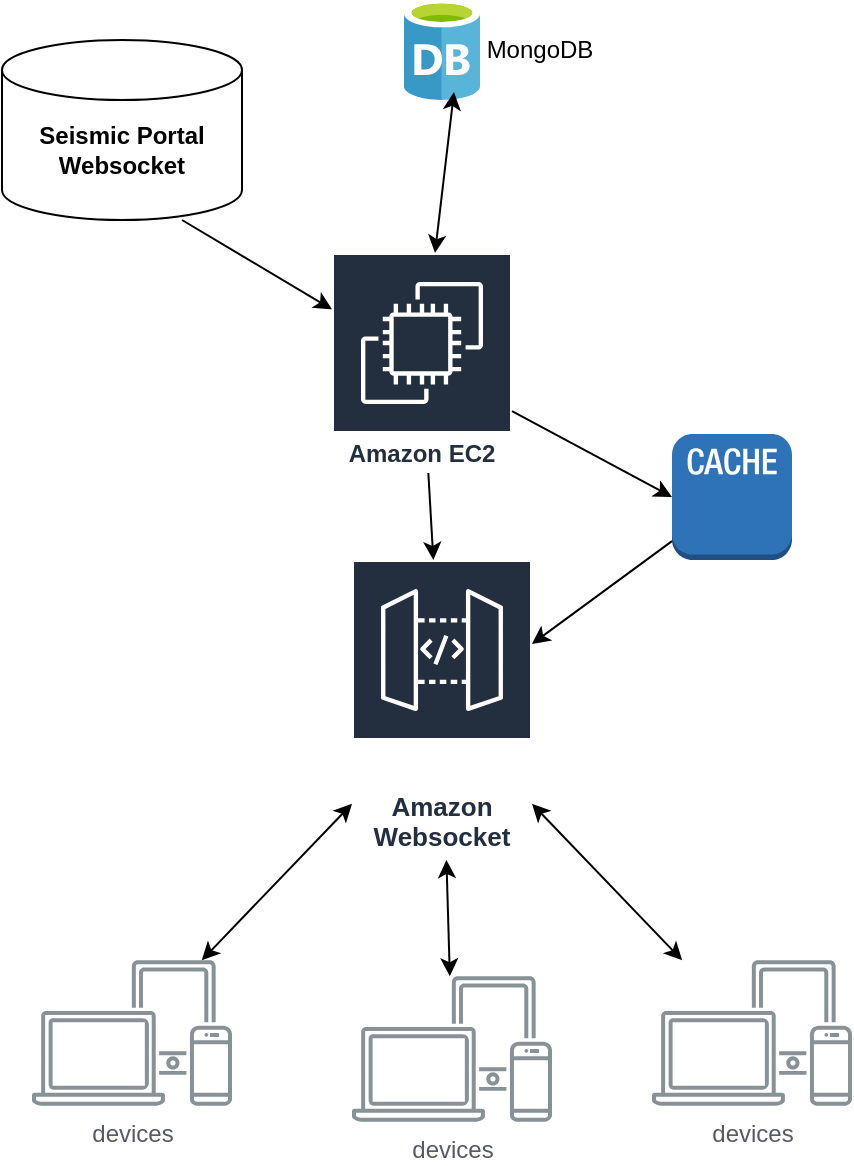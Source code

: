 <mxfile version="24.7.17">
  <diagram name="Page-1" id="s17lgN-0oV2VLJC-S6ED">
    <mxGraphModel dx="1098" dy="988" grid="1" gridSize="10" guides="1" tooltips="1" connect="1" arrows="1" fold="1" page="1" pageScale="1" pageWidth="850" pageHeight="1100" math="0" shadow="0">
      <root>
        <mxCell id="0" />
        <mxCell id="1" parent="0" />
        <mxCell id="944M1i3FmW2tQaYwmYuU-10" value="" style="shape=cylinder3;whiteSpace=wrap;html=1;boundedLbl=1;backgroundOutline=1;size=15;" vertex="1" parent="1">
          <mxGeometry x="225" y="150" width="120" height="90" as="geometry" />
        </mxCell>
        <mxCell id="0oPtjdwVl4P3kXMyfJvJ-4" value="&lt;font style=&quot;font-size: 12px;&quot;&gt;Amazon EC2&lt;/font&gt;" style="sketch=0;outlineConnect=0;fontColor=#232F3E;gradientColor=none;strokeColor=#ffffff;fillColor=#232F3E;dashed=0;verticalLabelPosition=middle;verticalAlign=bottom;align=center;html=1;whiteSpace=wrap;fontSize=10;fontStyle=1;spacing=3;shape=mxgraph.aws4.productIcon;prIcon=mxgraph.aws4.ec2;" parent="1" vertex="1">
          <mxGeometry x="390" y="256.5" width="90" height="110" as="geometry" />
        </mxCell>
        <mxCell id="0oPtjdwVl4P3kXMyfJvJ-2" value="&lt;b&gt;Seismic Portal Websocket&lt;/b&gt;" style="text;html=1;align=center;verticalAlign=middle;whiteSpace=wrap;rounded=0;" parent="1" vertex="1">
          <mxGeometry x="240" y="190" width="90" height="30" as="geometry" />
        </mxCell>
        <mxCell id="0oPtjdwVl4P3kXMyfJvJ-6" value="" style="image;sketch=0;aspect=fixed;html=1;points=[];align=center;fontSize=12;image=img/lib/mscae/Database_General.svg;" parent="1" vertex="1">
          <mxGeometry x="426" y="130" width="38" height="50" as="geometry" />
        </mxCell>
        <mxCell id="0oPtjdwVl4P3kXMyfJvJ-8" value="devices" style="sketch=0;outlineConnect=0;gradientColor=none;fontColor=#545B64;strokeColor=none;fillColor=#879196;dashed=0;verticalLabelPosition=bottom;verticalAlign=top;align=center;html=1;fontSize=12;fontStyle=0;aspect=fixed;shape=mxgraph.aws4.illustration_devices;pointerEvents=1" parent="1" vertex="1">
          <mxGeometry x="240" y="610" width="100" height="73" as="geometry" />
        </mxCell>
        <mxCell id="0oPtjdwVl4P3kXMyfJvJ-9" value="&lt;font style=&quot;font-size: 13px;&quot;&gt;Amazon Websocket&lt;br&gt;&lt;/font&gt;" style="sketch=0;outlineConnect=0;fontColor=#232F3E;gradientColor=none;strokeColor=#ffffff;fillColor=#232F3E;dashed=0;verticalLabelPosition=middle;verticalAlign=bottom;align=center;html=1;whiteSpace=wrap;fontSize=10;fontStyle=1;spacing=3;shape=mxgraph.aws4.productIcon;prIcon=mxgraph.aws4.api_gateway;" parent="1" vertex="1">
          <mxGeometry x="400" y="410" width="90" height="150" as="geometry" />
        </mxCell>
        <mxCell id="0oPtjdwVl4P3kXMyfJvJ-11" value="" style="endArrow=classic;html=1;rounded=0;" parent="1" source="0oPtjdwVl4P3kXMyfJvJ-4" target="0oPtjdwVl4P3kXMyfJvJ-9" edge="1">
          <mxGeometry width="50" height="50" relative="1" as="geometry">
            <mxPoint x="180" y="80" as="sourcePoint" />
            <mxPoint x="500" y="470" as="targetPoint" />
          </mxGeometry>
        </mxCell>
        <mxCell id="0oPtjdwVl4P3kXMyfJvJ-14" value="" style="endArrow=classic;startArrow=classic;html=1;rounded=0;entryX=0.658;entryY=0.92;entryDx=0;entryDy=0;entryPerimeter=0;" parent="1" source="0oPtjdwVl4P3kXMyfJvJ-4" target="0oPtjdwVl4P3kXMyfJvJ-6" edge="1">
          <mxGeometry width="50" height="50" relative="1" as="geometry">
            <mxPoint x="400" y="420" as="sourcePoint" />
            <mxPoint x="450" y="370" as="targetPoint" />
          </mxGeometry>
        </mxCell>
        <mxCell id="0oPtjdwVl4P3kXMyfJvJ-15" value="" style="endArrow=classic;startArrow=classic;html=1;rounded=0;" parent="1" source="0oPtjdwVl4P3kXMyfJvJ-8" target="0oPtjdwVl4P3kXMyfJvJ-9" edge="1">
          <mxGeometry width="50" height="50" relative="1" as="geometry">
            <mxPoint x="400" y="420" as="sourcePoint" />
            <mxPoint x="450" y="370" as="targetPoint" />
          </mxGeometry>
        </mxCell>
        <mxCell id="0oPtjdwVl4P3kXMyfJvJ-16" value="MongoDB" style="text;html=1;align=center;verticalAlign=middle;whiteSpace=wrap;rounded=0;" parent="1" vertex="1">
          <mxGeometry x="464" y="140" width="60" height="30" as="geometry" />
        </mxCell>
        <mxCell id="944M1i3FmW2tQaYwmYuU-1" value="" style="outlineConnect=0;dashed=0;verticalLabelPosition=bottom;verticalAlign=top;align=center;html=1;shape=mxgraph.aws3.cache_node;fillColor=#2E73B8;gradientColor=none;" vertex="1" parent="1">
          <mxGeometry x="560" y="347" width="60" height="63" as="geometry" />
        </mxCell>
        <mxCell id="944M1i3FmW2tQaYwmYuU-2" value="" style="endArrow=classic;html=1;rounded=0;entryX=0;entryY=0.5;entryDx=0;entryDy=0;entryPerimeter=0;" edge="1" parent="1" source="0oPtjdwVl4P3kXMyfJvJ-4" target="944M1i3FmW2tQaYwmYuU-1">
          <mxGeometry width="50" height="50" relative="1" as="geometry">
            <mxPoint x="400" y="330" as="sourcePoint" />
            <mxPoint x="450" y="280" as="targetPoint" />
          </mxGeometry>
        </mxCell>
        <mxCell id="944M1i3FmW2tQaYwmYuU-4" value="" style="endArrow=classic;html=1;rounded=0;" edge="1" parent="1" source="944M1i3FmW2tQaYwmYuU-1" target="0oPtjdwVl4P3kXMyfJvJ-9">
          <mxGeometry width="50" height="50" relative="1" as="geometry">
            <mxPoint x="400" y="330" as="sourcePoint" />
            <mxPoint x="450" y="280" as="targetPoint" />
          </mxGeometry>
        </mxCell>
        <mxCell id="944M1i3FmW2tQaYwmYuU-5" value="devices" style="sketch=0;outlineConnect=0;gradientColor=none;fontColor=#545B64;strokeColor=none;fillColor=#879196;dashed=0;verticalLabelPosition=bottom;verticalAlign=top;align=center;html=1;fontSize=12;fontStyle=0;aspect=fixed;shape=mxgraph.aws4.illustration_devices;pointerEvents=1" vertex="1" parent="1">
          <mxGeometry x="400" y="618" width="100" height="73" as="geometry" />
        </mxCell>
        <mxCell id="944M1i3FmW2tQaYwmYuU-6" value="" style="endArrow=classic;startArrow=classic;html=1;rounded=0;" edge="1" parent="1" source="944M1i3FmW2tQaYwmYuU-5" target="0oPtjdwVl4P3kXMyfJvJ-9">
          <mxGeometry width="50" height="50" relative="1" as="geometry">
            <mxPoint x="560" y="428" as="sourcePoint" />
            <mxPoint x="560" y="540" as="targetPoint" />
          </mxGeometry>
        </mxCell>
        <mxCell id="944M1i3FmW2tQaYwmYuU-7" value="devices" style="sketch=0;outlineConnect=0;gradientColor=none;fontColor=#545B64;strokeColor=none;fillColor=#879196;dashed=0;verticalLabelPosition=bottom;verticalAlign=top;align=center;html=1;fontSize=12;fontStyle=0;aspect=fixed;shape=mxgraph.aws4.illustration_devices;pointerEvents=1" vertex="1" parent="1">
          <mxGeometry x="550" y="610" width="100" height="73" as="geometry" />
        </mxCell>
        <mxCell id="944M1i3FmW2tQaYwmYuU-8" value="" style="endArrow=classic;startArrow=classic;html=1;rounded=0;" edge="1" parent="1" source="944M1i3FmW2tQaYwmYuU-7" target="0oPtjdwVl4P3kXMyfJvJ-9">
          <mxGeometry width="50" height="50" relative="1" as="geometry">
            <mxPoint x="710" y="420" as="sourcePoint" />
            <mxPoint x="710" y="532" as="targetPoint" />
          </mxGeometry>
        </mxCell>
        <mxCell id="944M1i3FmW2tQaYwmYuU-9" value="" style="endArrow=classic;html=1;rounded=0;exitX=0.75;exitY=1;exitDx=0;exitDy=0;exitPerimeter=0;" edge="1" parent="1" source="944M1i3FmW2tQaYwmYuU-10" target="0oPtjdwVl4P3kXMyfJvJ-4">
          <mxGeometry width="50" height="50" relative="1" as="geometry">
            <mxPoint x="400" y="330" as="sourcePoint" />
            <mxPoint x="390" y="180" as="targetPoint" />
          </mxGeometry>
        </mxCell>
      </root>
    </mxGraphModel>
  </diagram>
</mxfile>
